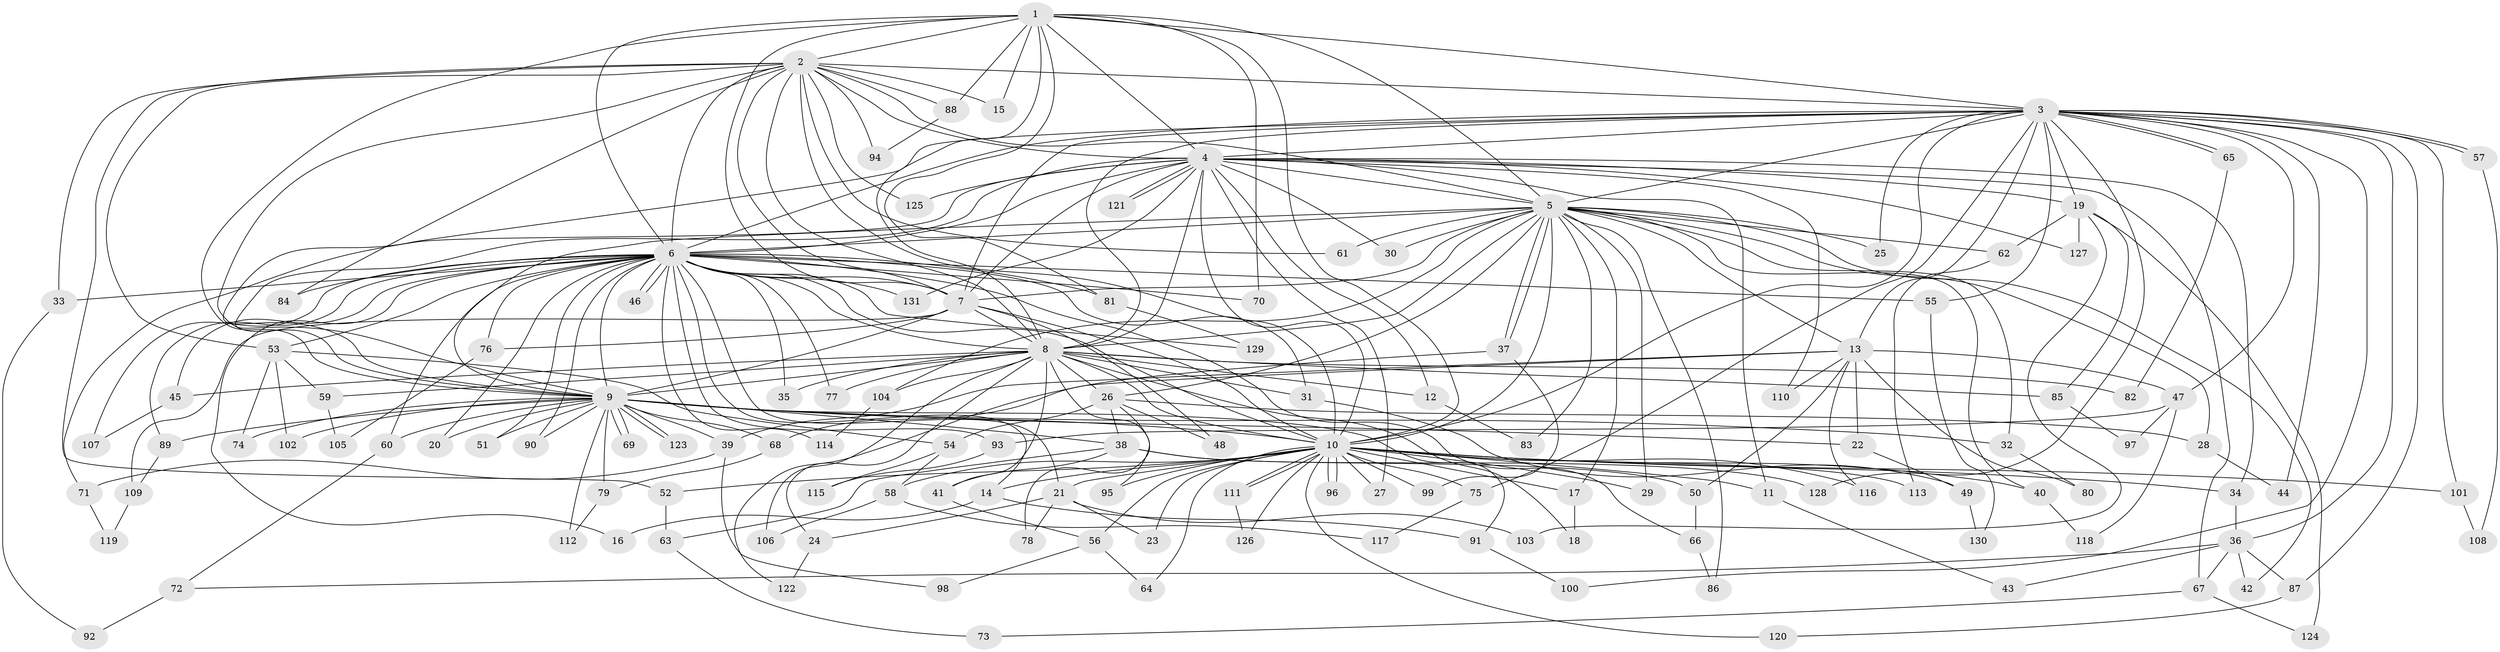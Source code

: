 // coarse degree distribution, {2: 0.4358974358974359, 1: 0.38461538461538464, 17: 0.02564102564102564, 3: 0.02564102564102564, 7: 0.05128205128205128, 20: 0.02564102564102564, 18: 0.02564102564102564, 5: 0.02564102564102564}
// Generated by graph-tools (version 1.1) at 2025/47/03/04/25 21:47:05]
// undirected, 131 vertices, 287 edges
graph export_dot {
graph [start="1"]
  node [color=gray90,style=filled];
  1;
  2;
  3;
  4;
  5;
  6;
  7;
  8;
  9;
  10;
  11;
  12;
  13;
  14;
  15;
  16;
  17;
  18;
  19;
  20;
  21;
  22;
  23;
  24;
  25;
  26;
  27;
  28;
  29;
  30;
  31;
  32;
  33;
  34;
  35;
  36;
  37;
  38;
  39;
  40;
  41;
  42;
  43;
  44;
  45;
  46;
  47;
  48;
  49;
  50;
  51;
  52;
  53;
  54;
  55;
  56;
  57;
  58;
  59;
  60;
  61;
  62;
  63;
  64;
  65;
  66;
  67;
  68;
  69;
  70;
  71;
  72;
  73;
  74;
  75;
  76;
  77;
  78;
  79;
  80;
  81;
  82;
  83;
  84;
  85;
  86;
  87;
  88;
  89;
  90;
  91;
  92;
  93;
  94;
  95;
  96;
  97;
  98;
  99;
  100;
  101;
  102;
  103;
  104;
  105;
  106;
  107;
  108;
  109;
  110;
  111;
  112;
  113;
  114;
  115;
  116;
  117;
  118;
  119;
  120;
  121;
  122;
  123;
  124;
  125;
  126;
  127;
  128;
  129;
  130;
  131;
  1 -- 2;
  1 -- 3;
  1 -- 4;
  1 -- 5;
  1 -- 6;
  1 -- 7;
  1 -- 8;
  1 -- 9;
  1 -- 10;
  1 -- 15;
  1 -- 70;
  1 -- 81;
  1 -- 88;
  2 -- 3;
  2 -- 4;
  2 -- 5;
  2 -- 6;
  2 -- 7;
  2 -- 8;
  2 -- 9;
  2 -- 10;
  2 -- 15;
  2 -- 33;
  2 -- 52;
  2 -- 53;
  2 -- 61;
  2 -- 84;
  2 -- 88;
  2 -- 94;
  2 -- 125;
  3 -- 4;
  3 -- 5;
  3 -- 6;
  3 -- 7;
  3 -- 8;
  3 -- 9;
  3 -- 10;
  3 -- 13;
  3 -- 19;
  3 -- 25;
  3 -- 36;
  3 -- 44;
  3 -- 47;
  3 -- 55;
  3 -- 57;
  3 -- 57;
  3 -- 65;
  3 -- 65;
  3 -- 75;
  3 -- 87;
  3 -- 100;
  3 -- 101;
  3 -- 128;
  4 -- 5;
  4 -- 6;
  4 -- 7;
  4 -- 8;
  4 -- 9;
  4 -- 10;
  4 -- 11;
  4 -- 12;
  4 -- 19;
  4 -- 27;
  4 -- 30;
  4 -- 34;
  4 -- 67;
  4 -- 71;
  4 -- 110;
  4 -- 121;
  4 -- 121;
  4 -- 125;
  4 -- 127;
  4 -- 131;
  5 -- 6;
  5 -- 7;
  5 -- 8;
  5 -- 9;
  5 -- 10;
  5 -- 13;
  5 -- 17;
  5 -- 25;
  5 -- 26;
  5 -- 28;
  5 -- 29;
  5 -- 30;
  5 -- 32;
  5 -- 37;
  5 -- 37;
  5 -- 40;
  5 -- 42;
  5 -- 61;
  5 -- 62;
  5 -- 83;
  5 -- 86;
  5 -- 104;
  6 -- 7;
  6 -- 8;
  6 -- 9;
  6 -- 10;
  6 -- 14;
  6 -- 16;
  6 -- 20;
  6 -- 21;
  6 -- 31;
  6 -- 33;
  6 -- 35;
  6 -- 45;
  6 -- 46;
  6 -- 46;
  6 -- 51;
  6 -- 53;
  6 -- 55;
  6 -- 60;
  6 -- 66;
  6 -- 70;
  6 -- 76;
  6 -- 77;
  6 -- 81;
  6 -- 84;
  6 -- 89;
  6 -- 90;
  6 -- 93;
  6 -- 107;
  6 -- 114;
  6 -- 129;
  6 -- 131;
  7 -- 8;
  7 -- 9;
  7 -- 10;
  7 -- 48;
  7 -- 76;
  7 -- 109;
  8 -- 9;
  8 -- 10;
  8 -- 12;
  8 -- 18;
  8 -- 24;
  8 -- 26;
  8 -- 31;
  8 -- 35;
  8 -- 41;
  8 -- 45;
  8 -- 59;
  8 -- 77;
  8 -- 82;
  8 -- 85;
  8 -- 95;
  8 -- 104;
  8 -- 106;
  9 -- 10;
  9 -- 20;
  9 -- 22;
  9 -- 32;
  9 -- 38;
  9 -- 39;
  9 -- 51;
  9 -- 60;
  9 -- 68;
  9 -- 69;
  9 -- 69;
  9 -- 74;
  9 -- 79;
  9 -- 89;
  9 -- 90;
  9 -- 91;
  9 -- 102;
  9 -- 112;
  9 -- 123;
  9 -- 123;
  10 -- 11;
  10 -- 14;
  10 -- 17;
  10 -- 21;
  10 -- 23;
  10 -- 27;
  10 -- 29;
  10 -- 34;
  10 -- 40;
  10 -- 52;
  10 -- 56;
  10 -- 58;
  10 -- 64;
  10 -- 75;
  10 -- 95;
  10 -- 96;
  10 -- 96;
  10 -- 99;
  10 -- 101;
  10 -- 111;
  10 -- 111;
  10 -- 113;
  10 -- 116;
  10 -- 120;
  10 -- 126;
  11 -- 43;
  12 -- 83;
  13 -- 22;
  13 -- 39;
  13 -- 47;
  13 -- 50;
  13 -- 68;
  13 -- 80;
  13 -- 110;
  13 -- 116;
  14 -- 16;
  14 -- 91;
  17 -- 18;
  19 -- 62;
  19 -- 85;
  19 -- 103;
  19 -- 124;
  19 -- 127;
  21 -- 23;
  21 -- 24;
  21 -- 78;
  21 -- 103;
  22 -- 49;
  24 -- 122;
  26 -- 28;
  26 -- 38;
  26 -- 48;
  26 -- 54;
  26 -- 78;
  28 -- 44;
  31 -- 49;
  32 -- 80;
  33 -- 92;
  34 -- 36;
  36 -- 42;
  36 -- 43;
  36 -- 67;
  36 -- 72;
  36 -- 87;
  37 -- 99;
  37 -- 122;
  38 -- 41;
  38 -- 50;
  38 -- 63;
  38 -- 128;
  39 -- 71;
  39 -- 98;
  40 -- 118;
  41 -- 56;
  45 -- 107;
  47 -- 93;
  47 -- 97;
  47 -- 118;
  49 -- 130;
  50 -- 66;
  52 -- 63;
  53 -- 54;
  53 -- 59;
  53 -- 74;
  53 -- 102;
  54 -- 58;
  54 -- 115;
  55 -- 130;
  56 -- 64;
  56 -- 98;
  57 -- 108;
  58 -- 106;
  58 -- 117;
  59 -- 105;
  60 -- 72;
  62 -- 113;
  63 -- 73;
  65 -- 82;
  66 -- 86;
  67 -- 73;
  67 -- 124;
  68 -- 79;
  71 -- 119;
  72 -- 92;
  75 -- 117;
  76 -- 105;
  79 -- 112;
  81 -- 129;
  85 -- 97;
  87 -- 120;
  88 -- 94;
  89 -- 109;
  91 -- 100;
  93 -- 115;
  101 -- 108;
  104 -- 114;
  109 -- 119;
  111 -- 126;
}

